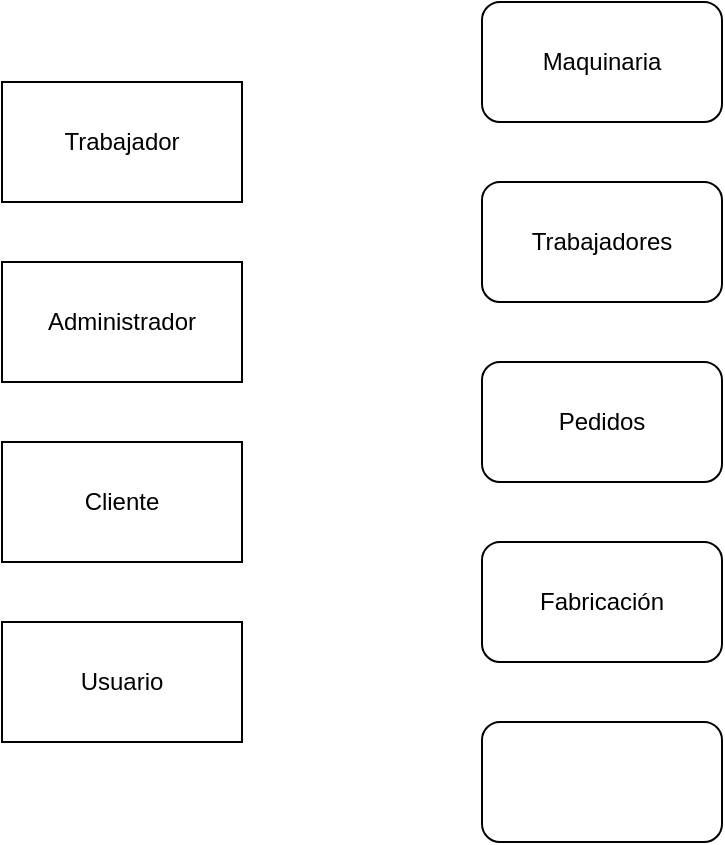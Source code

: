 <mxfile version="15.8.4" type="device"><diagram id="iCO9Cv0URDcJu79PrKht" name="Página-1"><mxGraphModel dx="462" dy="865" grid="1" gridSize="10" guides="1" tooltips="1" connect="1" arrows="1" fold="1" page="1" pageScale="1" pageWidth="827" pageHeight="1169" math="0" shadow="0"><root><mxCell id="0"/><mxCell id="1" parent="0"/><mxCell id="9jppUAyXL_hi17EdQ3im-1" value="Administrador" style="rounded=0;whiteSpace=wrap;html=1;" vertex="1" parent="1"><mxGeometry x="70" y="410" width="120" height="60" as="geometry"/></mxCell><mxCell id="9jppUAyXL_hi17EdQ3im-2" value="Trabajador" style="rounded=0;whiteSpace=wrap;html=1;" vertex="1" parent="1"><mxGeometry x="70" y="320" width="120" height="60" as="geometry"/></mxCell><mxCell id="9jppUAyXL_hi17EdQ3im-3" value="Cliente" style="rounded=0;whiteSpace=wrap;html=1;" vertex="1" parent="1"><mxGeometry x="70" y="500" width="120" height="60" as="geometry"/></mxCell><mxCell id="9jppUAyXL_hi17EdQ3im-4" value="Usuario" style="rounded=0;whiteSpace=wrap;html=1;" vertex="1" parent="1"><mxGeometry x="70" y="590" width="120" height="60" as="geometry"/></mxCell><mxCell id="9jppUAyXL_hi17EdQ3im-5" value="Maquinaria" style="rounded=1;whiteSpace=wrap;html=1;" vertex="1" parent="1"><mxGeometry x="310" y="280" width="120" height="60" as="geometry"/></mxCell><mxCell id="9jppUAyXL_hi17EdQ3im-6" value="Trabajadores" style="rounded=1;whiteSpace=wrap;html=1;" vertex="1" parent="1"><mxGeometry x="310" y="370" width="120" height="60" as="geometry"/></mxCell><mxCell id="9jppUAyXL_hi17EdQ3im-7" value="Pedidos" style="rounded=1;whiteSpace=wrap;html=1;" vertex="1" parent="1"><mxGeometry x="310" y="460" width="120" height="60" as="geometry"/></mxCell><mxCell id="9jppUAyXL_hi17EdQ3im-8" value="Fabricación" style="rounded=1;whiteSpace=wrap;html=1;" vertex="1" parent="1"><mxGeometry x="310" y="550" width="120" height="60" as="geometry"/></mxCell><mxCell id="9jppUAyXL_hi17EdQ3im-9" value="" style="rounded=1;whiteSpace=wrap;html=1;" vertex="1" parent="1"><mxGeometry x="310" y="640" width="120" height="60" as="geometry"/></mxCell></root></mxGraphModel></diagram></mxfile>